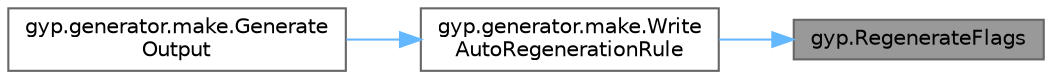 digraph "gyp.RegenerateFlags"
{
 // LATEX_PDF_SIZE
  bgcolor="transparent";
  edge [fontname=Helvetica,fontsize=10,labelfontname=Helvetica,labelfontsize=10];
  node [fontname=Helvetica,fontsize=10,shape=box,height=0.2,width=0.4];
  rankdir="RL";
  Node1 [id="Node000001",label="gyp.RegenerateFlags",height=0.2,width=0.4,color="gray40", fillcolor="grey60", style="filled", fontcolor="black",tooltip=" "];
  Node1 -> Node2 [id="edge5_Node000001_Node000002",dir="back",color="steelblue1",style="solid",tooltip=" "];
  Node2 [id="Node000002",label="gyp.generator.make.Write\lAutoRegenerationRule",height=0.2,width=0.4,color="grey40", fillcolor="white", style="filled",URL="$namespacegyp_1_1generator_1_1make.html#ae8534bf33299c2eb161abd0c9ebebfa6",tooltip=" "];
  Node2 -> Node3 [id="edge6_Node000002_Node000003",dir="back",color="steelblue1",style="solid",tooltip=" "];
  Node3 [id="Node000003",label="gyp.generator.make.Generate\lOutput",height=0.2,width=0.4,color="grey40", fillcolor="white", style="filled",URL="$namespacegyp_1_1generator_1_1make.html#a98f6f46304d221957e1f6767c8d47266",tooltip=" "];
}
